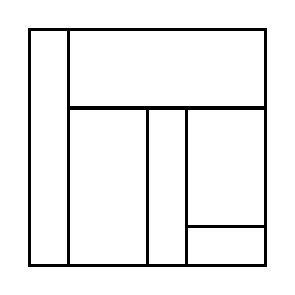 \begin{tikzpicture}[very thick, scale=.5]
    \draw (0,0) rectangle (1,6);
    \draw (1,4) rectangle (6,6);
    \draw (1,0) rectangle (3,4);
    \draw (3,0) rectangle (4,4);
    \draw (4,1) rectangle (6,4);
    \draw (4,0) rectangle (6,1);
\end{tikzpicture}

